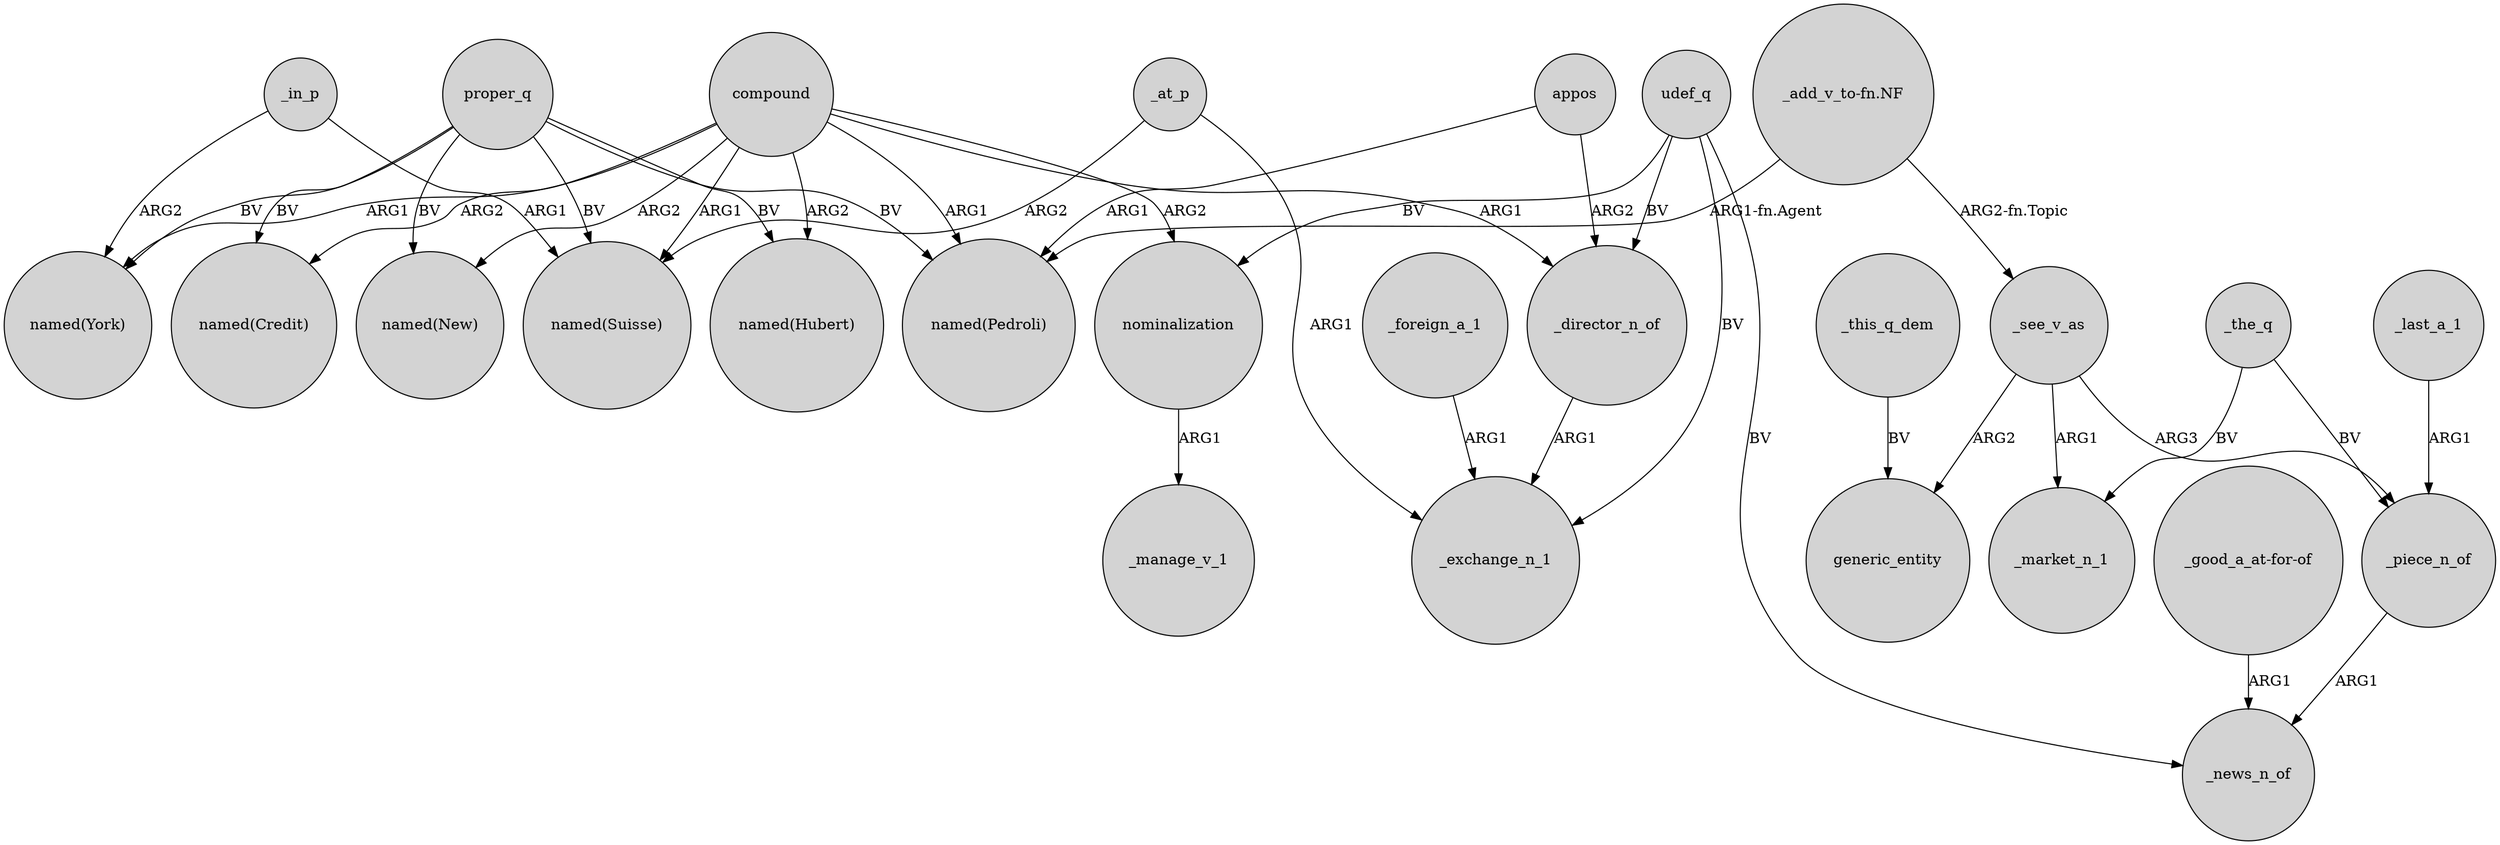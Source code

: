 digraph {
	node [shape=circle style=filled]
	proper_q -> "named(Hubert)" [label=BV]
	_at_p -> "named(Suisse)" [label=ARG2]
	compound -> "named(New)" [label=ARG2]
	_see_v_as -> _piece_n_of [label=ARG3]
	proper_q -> "named(New)" [label=BV]
	"_add_v_to-fn.NF" -> _see_v_as [label="ARG2-fn.Topic"]
	proper_q -> "named(Suisse)" [label=BV]
	_foreign_a_1 -> _exchange_n_1 [label=ARG1]
	compound -> "named(Pedroli)" [label=ARG1]
	proper_q -> "named(Credit)" [label=BV]
	"_add_v_to-fn.NF" -> "named(Pedroli)" [label="ARG1-fn.Agent"]
	"_good_a_at-for-of" -> _news_n_of [label=ARG1]
	compound -> nominalization [label=ARG2]
	compound -> "named(Hubert)" [label=ARG2]
	compound -> "named(Credit)" [label=ARG2]
	_piece_n_of -> _news_n_of [label=ARG1]
	compound -> "named(York)" [label=ARG1]
	_this_q_dem -> generic_entity [label=BV]
	compound -> "named(Suisse)" [label=ARG1]
	_director_n_of -> _exchange_n_1 [label=ARG1]
	_last_a_1 -> _piece_n_of [label=ARG1]
	_in_p -> "named(Suisse)" [label=ARG1]
	_the_q -> _piece_n_of [label=BV]
	appos -> "named(Pedroli)" [label=ARG1]
	udef_q -> nominalization [label=BV]
	_in_p -> "named(York)" [label=ARG2]
	_at_p -> _exchange_n_1 [label=ARG1]
	udef_q -> _news_n_of [label=BV]
	proper_q -> "named(Pedroli)" [label=BV]
	_see_v_as -> generic_entity [label=ARG2]
	udef_q -> _exchange_n_1 [label=BV]
	compound -> _director_n_of [label=ARG1]
	proper_q -> "named(York)" [label=BV]
	_the_q -> _market_n_1 [label=BV]
	_see_v_as -> _market_n_1 [label=ARG1]
	nominalization -> _manage_v_1 [label=ARG1]
	appos -> _director_n_of [label=ARG2]
	udef_q -> _director_n_of [label=BV]
}
